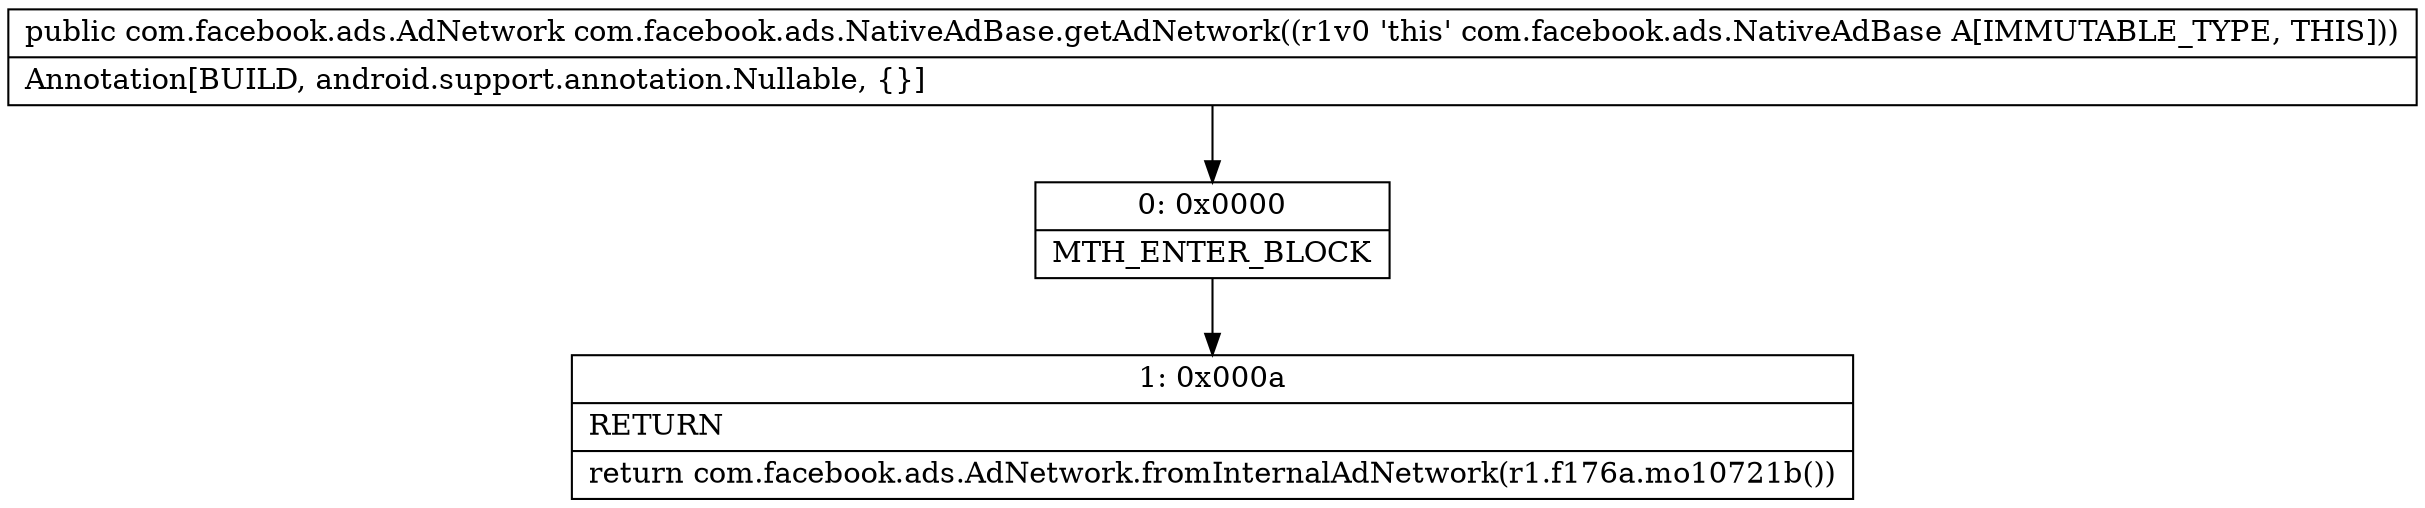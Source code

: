 digraph "CFG forcom.facebook.ads.NativeAdBase.getAdNetwork()Lcom\/facebook\/ads\/AdNetwork;" {
Node_0 [shape=record,label="{0\:\ 0x0000|MTH_ENTER_BLOCK\l}"];
Node_1 [shape=record,label="{1\:\ 0x000a|RETURN\l|return com.facebook.ads.AdNetwork.fromInternalAdNetwork(r1.f176a.mo10721b())\l}"];
MethodNode[shape=record,label="{public com.facebook.ads.AdNetwork com.facebook.ads.NativeAdBase.getAdNetwork((r1v0 'this' com.facebook.ads.NativeAdBase A[IMMUTABLE_TYPE, THIS]))  | Annotation[BUILD, android.support.annotation.Nullable, \{\}]\l}"];
MethodNode -> Node_0;
Node_0 -> Node_1;
}

